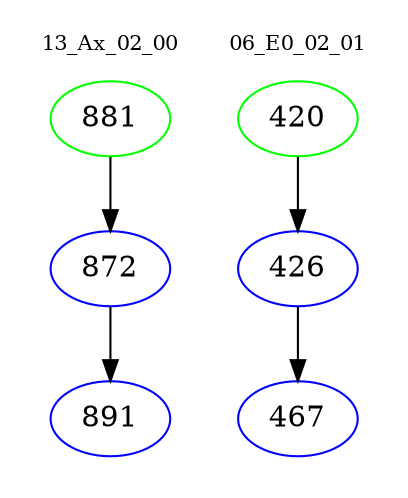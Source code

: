 digraph{
subgraph cluster_0 {
color = white
label = "13_Ax_02_00";
fontsize=10;
T0_881 [label="881", color="green"]
T0_881 -> T0_872 [color="black"]
T0_872 [label="872", color="blue"]
T0_872 -> T0_891 [color="black"]
T0_891 [label="891", color="blue"]
}
subgraph cluster_1 {
color = white
label = "06_E0_02_01";
fontsize=10;
T1_420 [label="420", color="green"]
T1_420 -> T1_426 [color="black"]
T1_426 [label="426", color="blue"]
T1_426 -> T1_467 [color="black"]
T1_467 [label="467", color="blue"]
}
}
